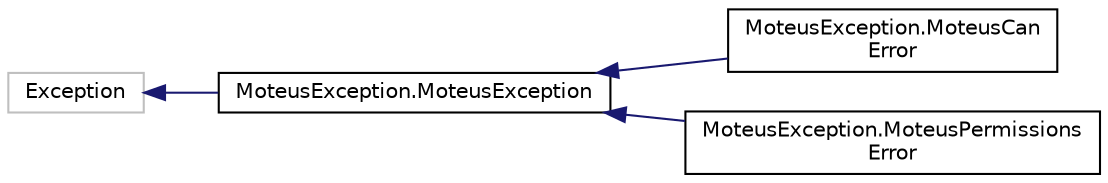 digraph "Graphical Class Hierarchy"
{
  edge [fontname="Helvetica",fontsize="10",labelfontname="Helvetica",labelfontsize="10"];
  node [fontname="Helvetica",fontsize="10",shape=record];
  rankdir="LR";
  Node3 [label="Exception",height=0.2,width=0.4,color="grey75", fillcolor="white", style="filled"];
  Node3 -> Node0 [dir="back",color="midnightblue",fontsize="10",style="solid",fontname="Helvetica"];
  Node0 [label="MoteusException.MoteusException",height=0.2,width=0.4,color="black", fillcolor="white", style="filled",URL="$classMoteusException_1_1MoteusException.html",tooltip="This is the base class for all exceptions that have to do with Moteus motor controllers. "];
  Node0 -> Node1 [dir="back",color="midnightblue",fontsize="10",style="solid",fontname="Helvetica"];
  Node1 [label="MoteusException.MoteusCan\lError",height=0.2,width=0.4,color="black", fillcolor="white", style="filled",URL="$classMoteusException_1_1MoteusCanError.html",tooltip="The MoteusCanError is a more specific MoteusError that alerts the user there is something wrong with ..."];
  Node0 -> Node2 [dir="back",color="midnightblue",fontsize="10",style="solid",fontname="Helvetica"];
  Node2 [label="MoteusException.MoteusPermissions\lError",height=0.2,width=0.4,color="black", fillcolor="white", style="filled",URL="$classMoteusException_1_1MoteusPermissionsError.html",tooltip="This class is used when the computer does not have correct permissions to use the pi3hat for CAN..."];
}
